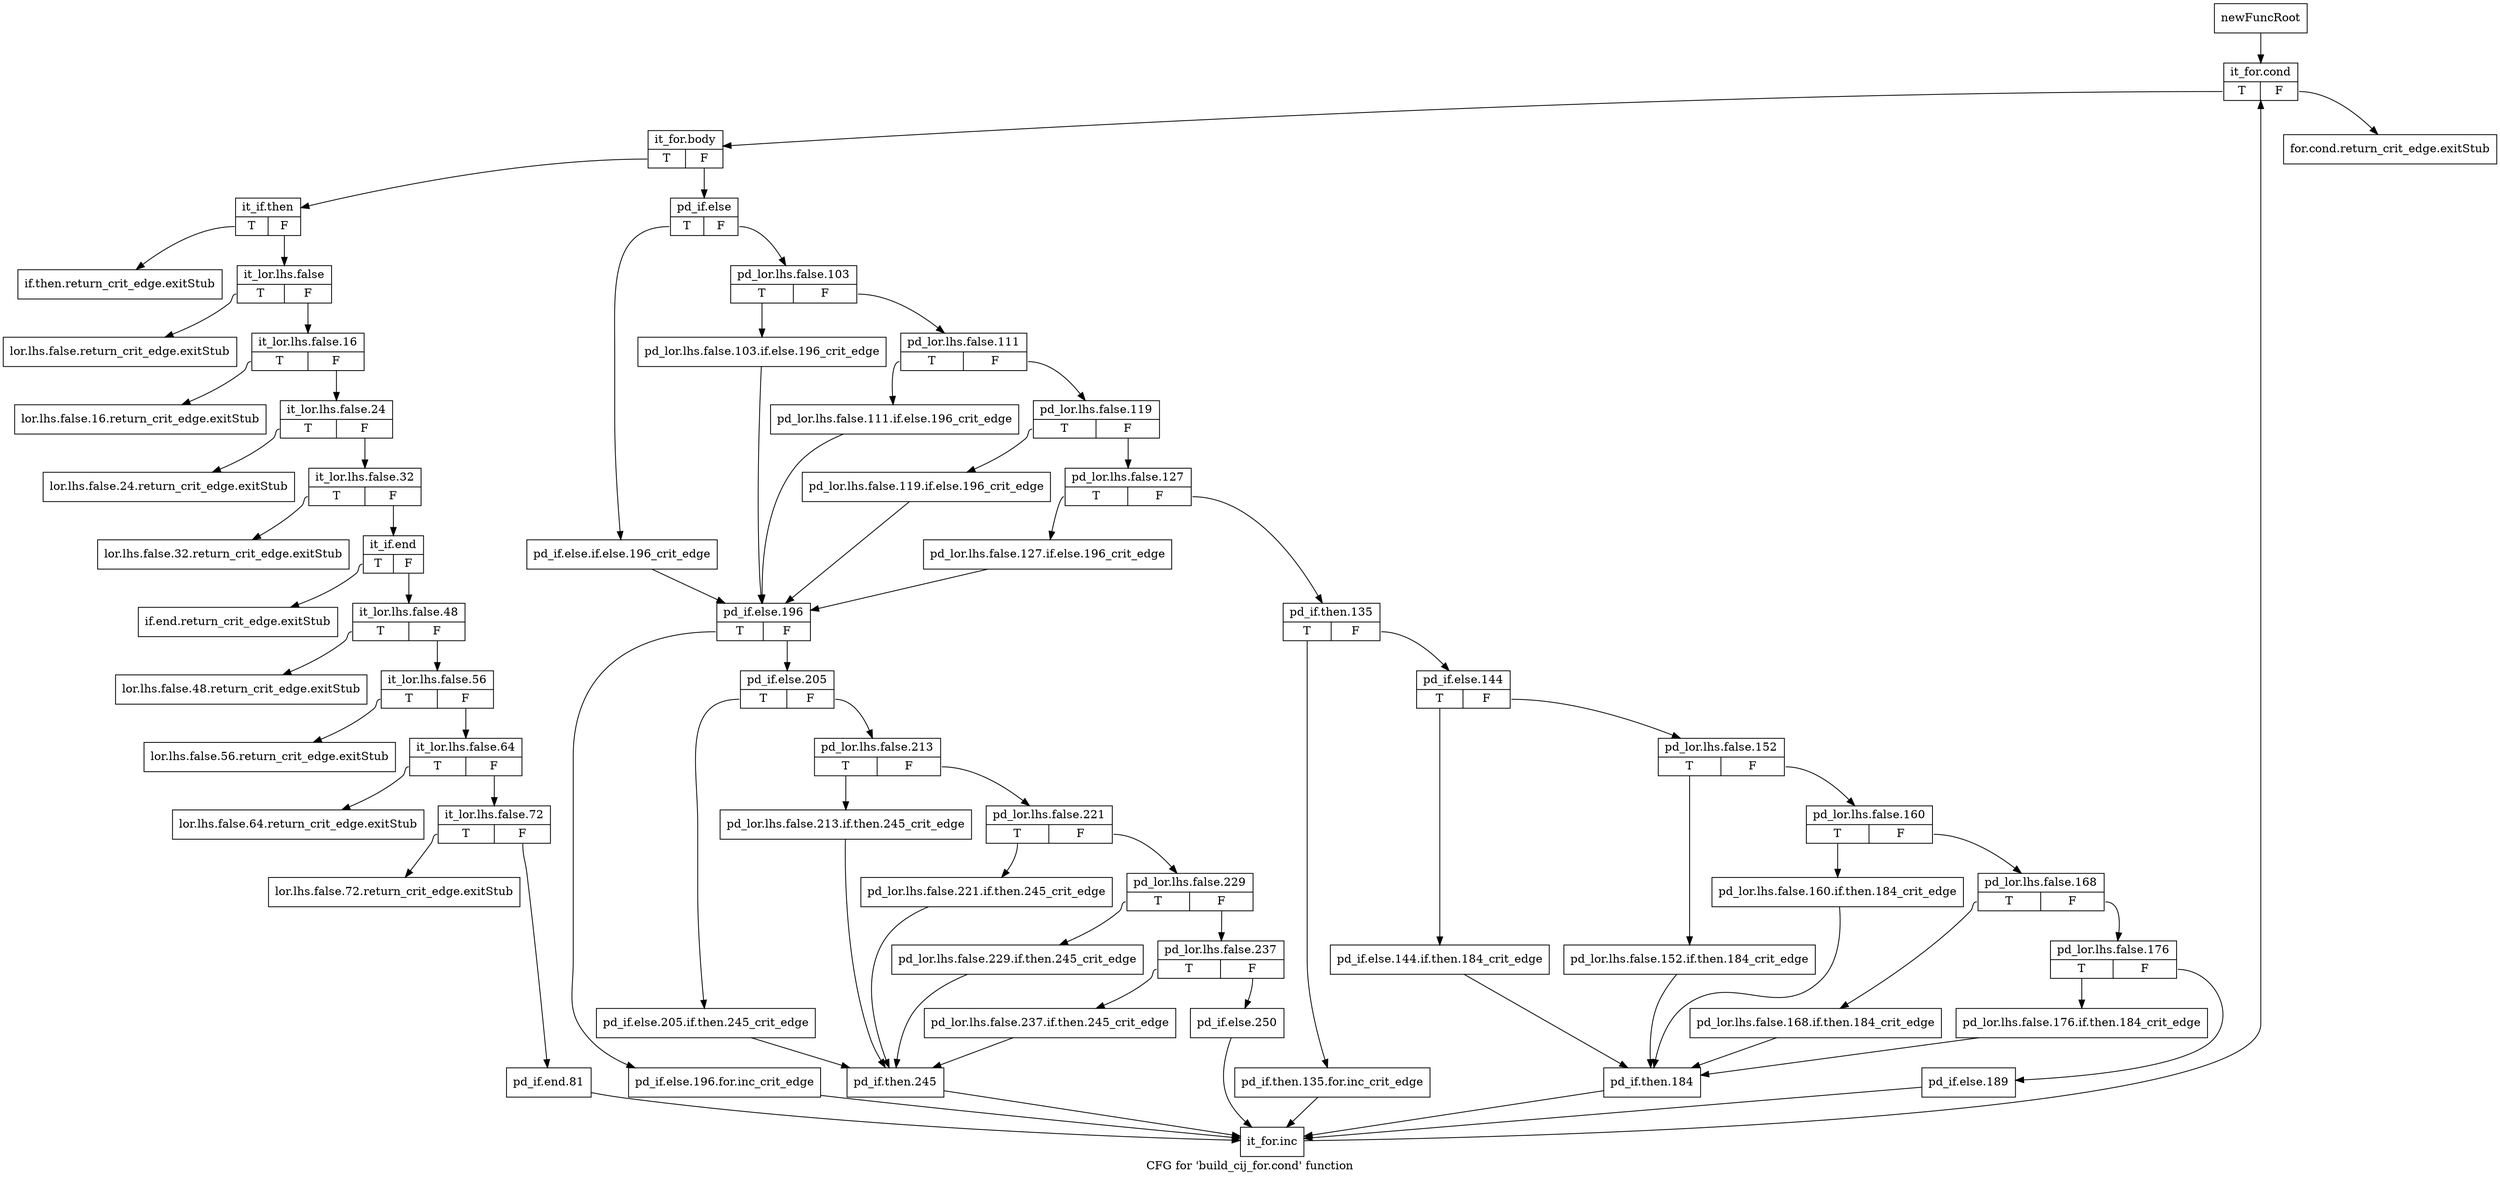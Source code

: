 digraph "CFG for 'build_cij_for.cond' function" {
	label="CFG for 'build_cij_for.cond' function";

	Node0x3188040 [shape=record,label="{newFuncRoot}"];
	Node0x3188040 -> Node0x3188400;
	Node0x3188090 [shape=record,label="{for.cond.return_crit_edge.exitStub}"];
	Node0x31880e0 [shape=record,label="{if.then.return_crit_edge.exitStub}"];
	Node0x3188130 [shape=record,label="{lor.lhs.false.return_crit_edge.exitStub}"];
	Node0x3188180 [shape=record,label="{lor.lhs.false.16.return_crit_edge.exitStub}"];
	Node0x31881d0 [shape=record,label="{lor.lhs.false.24.return_crit_edge.exitStub}"];
	Node0x3188220 [shape=record,label="{lor.lhs.false.32.return_crit_edge.exitStub}"];
	Node0x3188270 [shape=record,label="{if.end.return_crit_edge.exitStub}"];
	Node0x31882c0 [shape=record,label="{lor.lhs.false.48.return_crit_edge.exitStub}"];
	Node0x3188310 [shape=record,label="{lor.lhs.false.56.return_crit_edge.exitStub}"];
	Node0x3188360 [shape=record,label="{lor.lhs.false.64.return_crit_edge.exitStub}"];
	Node0x31883b0 [shape=record,label="{lor.lhs.false.72.return_crit_edge.exitStub}"];
	Node0x3188400 [shape=record,label="{it_for.cond|{<s0>T|<s1>F}}"];
	Node0x3188400:s0 -> Node0x3188450;
	Node0x3188400:s1 -> Node0x3188090;
	Node0x3188450 [shape=record,label="{it_for.body|{<s0>T|<s1>F}}"];
	Node0x3188450:s0 -> Node0x3189080;
	Node0x3188450:s1 -> Node0x31884a0;
	Node0x31884a0 [shape=record,label="{pd_if.else|{<s0>T|<s1>F}}"];
	Node0x31884a0:s0 -> Node0x3188bd0;
	Node0x31884a0:s1 -> Node0x31884f0;
	Node0x31884f0 [shape=record,label="{pd_lor.lhs.false.103|{<s0>T|<s1>F}}"];
	Node0x31884f0:s0 -> Node0x3188b80;
	Node0x31884f0:s1 -> Node0x3188540;
	Node0x3188540 [shape=record,label="{pd_lor.lhs.false.111|{<s0>T|<s1>F}}"];
	Node0x3188540:s0 -> Node0x3188b30;
	Node0x3188540:s1 -> Node0x3188590;
	Node0x3188590 [shape=record,label="{pd_lor.lhs.false.119|{<s0>T|<s1>F}}"];
	Node0x3188590:s0 -> Node0x3188ae0;
	Node0x3188590:s1 -> Node0x31885e0;
	Node0x31885e0 [shape=record,label="{pd_lor.lhs.false.127|{<s0>T|<s1>F}}"];
	Node0x31885e0:s0 -> Node0x3188a90;
	Node0x31885e0:s1 -> Node0x3188630;
	Node0x3188630 [shape=record,label="{pd_if.then.135|{<s0>T|<s1>F}}"];
	Node0x3188630:s0 -> Node0x3188a40;
	Node0x3188630:s1 -> Node0x3188680;
	Node0x3188680 [shape=record,label="{pd_if.else.144|{<s0>T|<s1>F}}"];
	Node0x3188680:s0 -> Node0x31889a0;
	Node0x3188680:s1 -> Node0x31886d0;
	Node0x31886d0 [shape=record,label="{pd_lor.lhs.false.152|{<s0>T|<s1>F}}"];
	Node0x31886d0:s0 -> Node0x3188950;
	Node0x31886d0:s1 -> Node0x3188720;
	Node0x3188720 [shape=record,label="{pd_lor.lhs.false.160|{<s0>T|<s1>F}}"];
	Node0x3188720:s0 -> Node0x3188900;
	Node0x3188720:s1 -> Node0x3188770;
	Node0x3188770 [shape=record,label="{pd_lor.lhs.false.168|{<s0>T|<s1>F}}"];
	Node0x3188770:s0 -> Node0x31888b0;
	Node0x3188770:s1 -> Node0x31887c0;
	Node0x31887c0 [shape=record,label="{pd_lor.lhs.false.176|{<s0>T|<s1>F}}"];
	Node0x31887c0:s0 -> Node0x3188860;
	Node0x31887c0:s1 -> Node0x3188810;
	Node0x3188810 [shape=record,label="{pd_if.else.189}"];
	Node0x3188810 -> Node0x31893f0;
	Node0x3188860 [shape=record,label="{pd_lor.lhs.false.176.if.then.184_crit_edge}"];
	Node0x3188860 -> Node0x31889f0;
	Node0x31888b0 [shape=record,label="{pd_lor.lhs.false.168.if.then.184_crit_edge}"];
	Node0x31888b0 -> Node0x31889f0;
	Node0x3188900 [shape=record,label="{pd_lor.lhs.false.160.if.then.184_crit_edge}"];
	Node0x3188900 -> Node0x31889f0;
	Node0x3188950 [shape=record,label="{pd_lor.lhs.false.152.if.then.184_crit_edge}"];
	Node0x3188950 -> Node0x31889f0;
	Node0x31889a0 [shape=record,label="{pd_if.else.144.if.then.184_crit_edge}"];
	Node0x31889a0 -> Node0x31889f0;
	Node0x31889f0 [shape=record,label="{pd_if.then.184}"];
	Node0x31889f0 -> Node0x31893f0;
	Node0x3188a40 [shape=record,label="{pd_if.then.135.for.inc_crit_edge}"];
	Node0x3188a40 -> Node0x31893f0;
	Node0x3188a90 [shape=record,label="{pd_lor.lhs.false.127.if.else.196_crit_edge}"];
	Node0x3188a90 -> Node0x3188c20;
	Node0x3188ae0 [shape=record,label="{pd_lor.lhs.false.119.if.else.196_crit_edge}"];
	Node0x3188ae0 -> Node0x3188c20;
	Node0x3188b30 [shape=record,label="{pd_lor.lhs.false.111.if.else.196_crit_edge}"];
	Node0x3188b30 -> Node0x3188c20;
	Node0x3188b80 [shape=record,label="{pd_lor.lhs.false.103.if.else.196_crit_edge}"];
	Node0x3188b80 -> Node0x3188c20;
	Node0x3188bd0 [shape=record,label="{pd_if.else.if.else.196_crit_edge}"];
	Node0x3188bd0 -> Node0x3188c20;
	Node0x3188c20 [shape=record,label="{pd_if.else.196|{<s0>T|<s1>F}}"];
	Node0x3188c20:s0 -> Node0x3189030;
	Node0x3188c20:s1 -> Node0x3188c70;
	Node0x3188c70 [shape=record,label="{pd_if.else.205|{<s0>T|<s1>F}}"];
	Node0x3188c70:s0 -> Node0x3188f90;
	Node0x3188c70:s1 -> Node0x3188cc0;
	Node0x3188cc0 [shape=record,label="{pd_lor.lhs.false.213|{<s0>T|<s1>F}}"];
	Node0x3188cc0:s0 -> Node0x3188f40;
	Node0x3188cc0:s1 -> Node0x3188d10;
	Node0x3188d10 [shape=record,label="{pd_lor.lhs.false.221|{<s0>T|<s1>F}}"];
	Node0x3188d10:s0 -> Node0x3188ef0;
	Node0x3188d10:s1 -> Node0x3188d60;
	Node0x3188d60 [shape=record,label="{pd_lor.lhs.false.229|{<s0>T|<s1>F}}"];
	Node0x3188d60:s0 -> Node0x3188ea0;
	Node0x3188d60:s1 -> Node0x3188db0;
	Node0x3188db0 [shape=record,label="{pd_lor.lhs.false.237|{<s0>T|<s1>F}}"];
	Node0x3188db0:s0 -> Node0x3188e50;
	Node0x3188db0:s1 -> Node0x3188e00;
	Node0x3188e00 [shape=record,label="{pd_if.else.250}"];
	Node0x3188e00 -> Node0x31893f0;
	Node0x3188e50 [shape=record,label="{pd_lor.lhs.false.237.if.then.245_crit_edge}"];
	Node0x3188e50 -> Node0x3188fe0;
	Node0x3188ea0 [shape=record,label="{pd_lor.lhs.false.229.if.then.245_crit_edge}"];
	Node0x3188ea0 -> Node0x3188fe0;
	Node0x3188ef0 [shape=record,label="{pd_lor.lhs.false.221.if.then.245_crit_edge}"];
	Node0x3188ef0 -> Node0x3188fe0;
	Node0x3188f40 [shape=record,label="{pd_lor.lhs.false.213.if.then.245_crit_edge}"];
	Node0x3188f40 -> Node0x3188fe0;
	Node0x3188f90 [shape=record,label="{pd_if.else.205.if.then.245_crit_edge}"];
	Node0x3188f90 -> Node0x3188fe0;
	Node0x3188fe0 [shape=record,label="{pd_if.then.245}"];
	Node0x3188fe0 -> Node0x31893f0;
	Node0x3189030 [shape=record,label="{pd_if.else.196.for.inc_crit_edge}"];
	Node0x3189030 -> Node0x31893f0;
	Node0x3189080 [shape=record,label="{it_if.then|{<s0>T|<s1>F}}"];
	Node0x3189080:s0 -> Node0x31880e0;
	Node0x3189080:s1 -> Node0x31890d0;
	Node0x31890d0 [shape=record,label="{it_lor.lhs.false|{<s0>T|<s1>F}}"];
	Node0x31890d0:s0 -> Node0x3188130;
	Node0x31890d0:s1 -> Node0x3189120;
	Node0x3189120 [shape=record,label="{it_lor.lhs.false.16|{<s0>T|<s1>F}}"];
	Node0x3189120:s0 -> Node0x3188180;
	Node0x3189120:s1 -> Node0x3189170;
	Node0x3189170 [shape=record,label="{it_lor.lhs.false.24|{<s0>T|<s1>F}}"];
	Node0x3189170:s0 -> Node0x31881d0;
	Node0x3189170:s1 -> Node0x31891c0;
	Node0x31891c0 [shape=record,label="{it_lor.lhs.false.32|{<s0>T|<s1>F}}"];
	Node0x31891c0:s0 -> Node0x3188220;
	Node0x31891c0:s1 -> Node0x3189210;
	Node0x3189210 [shape=record,label="{it_if.end|{<s0>T|<s1>F}}"];
	Node0x3189210:s0 -> Node0x3188270;
	Node0x3189210:s1 -> Node0x3189260;
	Node0x3189260 [shape=record,label="{it_lor.lhs.false.48|{<s0>T|<s1>F}}"];
	Node0x3189260:s0 -> Node0x31882c0;
	Node0x3189260:s1 -> Node0x31892b0;
	Node0x31892b0 [shape=record,label="{it_lor.lhs.false.56|{<s0>T|<s1>F}}"];
	Node0x31892b0:s0 -> Node0x3188310;
	Node0x31892b0:s1 -> Node0x3189300;
	Node0x3189300 [shape=record,label="{it_lor.lhs.false.64|{<s0>T|<s1>F}}"];
	Node0x3189300:s0 -> Node0x3188360;
	Node0x3189300:s1 -> Node0x3189350;
	Node0x3189350 [shape=record,label="{it_lor.lhs.false.72|{<s0>T|<s1>F}}"];
	Node0x3189350:s0 -> Node0x31883b0;
	Node0x3189350:s1 -> Node0x31893a0;
	Node0x31893a0 [shape=record,label="{pd_if.end.81}"];
	Node0x31893a0 -> Node0x31893f0;
	Node0x31893f0 [shape=record,label="{it_for.inc}"];
	Node0x31893f0 -> Node0x3188400;
}
